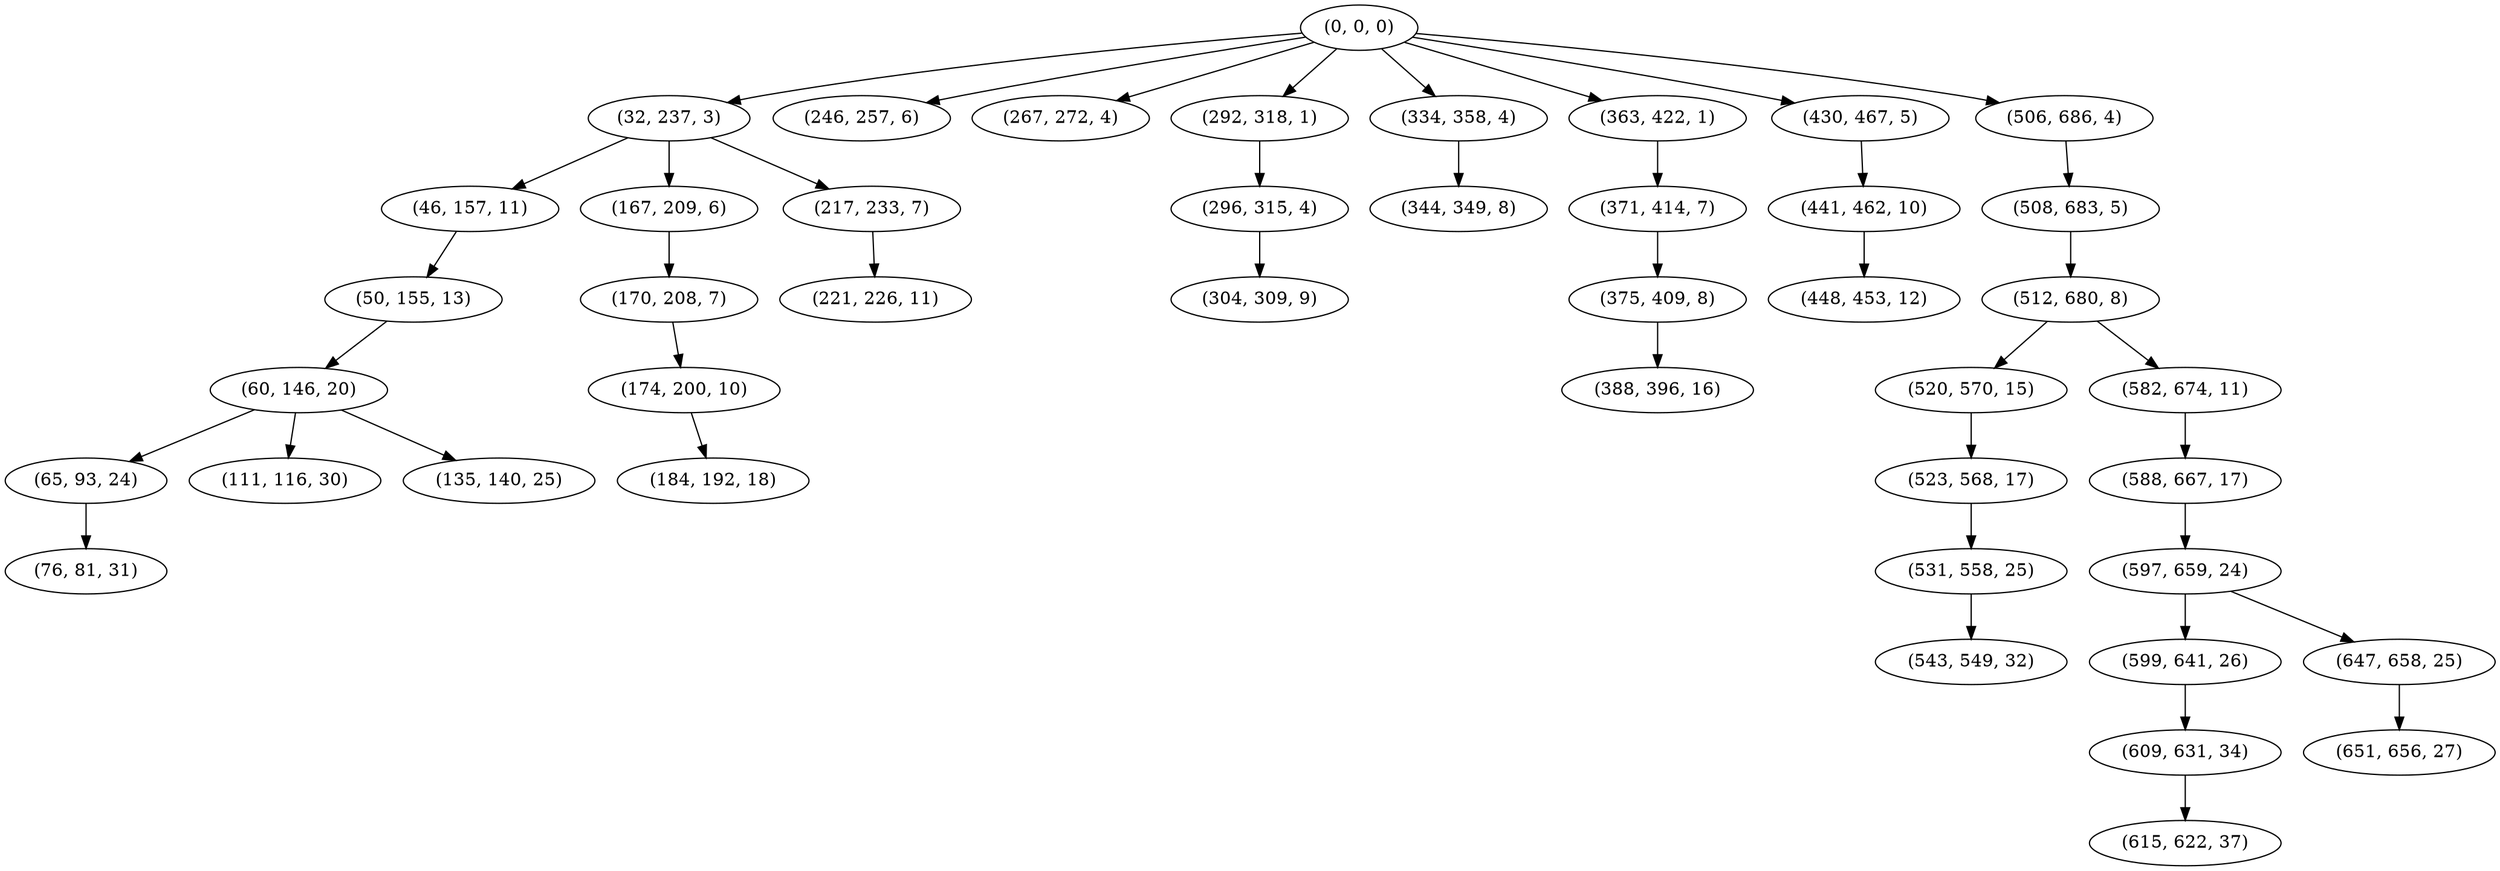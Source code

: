 digraph tree {
    "(0, 0, 0)";
    "(32, 237, 3)";
    "(46, 157, 11)";
    "(50, 155, 13)";
    "(60, 146, 20)";
    "(65, 93, 24)";
    "(76, 81, 31)";
    "(111, 116, 30)";
    "(135, 140, 25)";
    "(167, 209, 6)";
    "(170, 208, 7)";
    "(174, 200, 10)";
    "(184, 192, 18)";
    "(217, 233, 7)";
    "(221, 226, 11)";
    "(246, 257, 6)";
    "(267, 272, 4)";
    "(292, 318, 1)";
    "(296, 315, 4)";
    "(304, 309, 9)";
    "(334, 358, 4)";
    "(344, 349, 8)";
    "(363, 422, 1)";
    "(371, 414, 7)";
    "(375, 409, 8)";
    "(388, 396, 16)";
    "(430, 467, 5)";
    "(441, 462, 10)";
    "(448, 453, 12)";
    "(506, 686, 4)";
    "(508, 683, 5)";
    "(512, 680, 8)";
    "(520, 570, 15)";
    "(523, 568, 17)";
    "(531, 558, 25)";
    "(543, 549, 32)";
    "(582, 674, 11)";
    "(588, 667, 17)";
    "(597, 659, 24)";
    "(599, 641, 26)";
    "(609, 631, 34)";
    "(615, 622, 37)";
    "(647, 658, 25)";
    "(651, 656, 27)";
    "(0, 0, 0)" -> "(32, 237, 3)";
    "(0, 0, 0)" -> "(246, 257, 6)";
    "(0, 0, 0)" -> "(267, 272, 4)";
    "(0, 0, 0)" -> "(292, 318, 1)";
    "(0, 0, 0)" -> "(334, 358, 4)";
    "(0, 0, 0)" -> "(363, 422, 1)";
    "(0, 0, 0)" -> "(430, 467, 5)";
    "(0, 0, 0)" -> "(506, 686, 4)";
    "(32, 237, 3)" -> "(46, 157, 11)";
    "(32, 237, 3)" -> "(167, 209, 6)";
    "(32, 237, 3)" -> "(217, 233, 7)";
    "(46, 157, 11)" -> "(50, 155, 13)";
    "(50, 155, 13)" -> "(60, 146, 20)";
    "(60, 146, 20)" -> "(65, 93, 24)";
    "(60, 146, 20)" -> "(111, 116, 30)";
    "(60, 146, 20)" -> "(135, 140, 25)";
    "(65, 93, 24)" -> "(76, 81, 31)";
    "(167, 209, 6)" -> "(170, 208, 7)";
    "(170, 208, 7)" -> "(174, 200, 10)";
    "(174, 200, 10)" -> "(184, 192, 18)";
    "(217, 233, 7)" -> "(221, 226, 11)";
    "(292, 318, 1)" -> "(296, 315, 4)";
    "(296, 315, 4)" -> "(304, 309, 9)";
    "(334, 358, 4)" -> "(344, 349, 8)";
    "(363, 422, 1)" -> "(371, 414, 7)";
    "(371, 414, 7)" -> "(375, 409, 8)";
    "(375, 409, 8)" -> "(388, 396, 16)";
    "(430, 467, 5)" -> "(441, 462, 10)";
    "(441, 462, 10)" -> "(448, 453, 12)";
    "(506, 686, 4)" -> "(508, 683, 5)";
    "(508, 683, 5)" -> "(512, 680, 8)";
    "(512, 680, 8)" -> "(520, 570, 15)";
    "(512, 680, 8)" -> "(582, 674, 11)";
    "(520, 570, 15)" -> "(523, 568, 17)";
    "(523, 568, 17)" -> "(531, 558, 25)";
    "(531, 558, 25)" -> "(543, 549, 32)";
    "(582, 674, 11)" -> "(588, 667, 17)";
    "(588, 667, 17)" -> "(597, 659, 24)";
    "(597, 659, 24)" -> "(599, 641, 26)";
    "(597, 659, 24)" -> "(647, 658, 25)";
    "(599, 641, 26)" -> "(609, 631, 34)";
    "(609, 631, 34)" -> "(615, 622, 37)";
    "(647, 658, 25)" -> "(651, 656, 27)";
}
